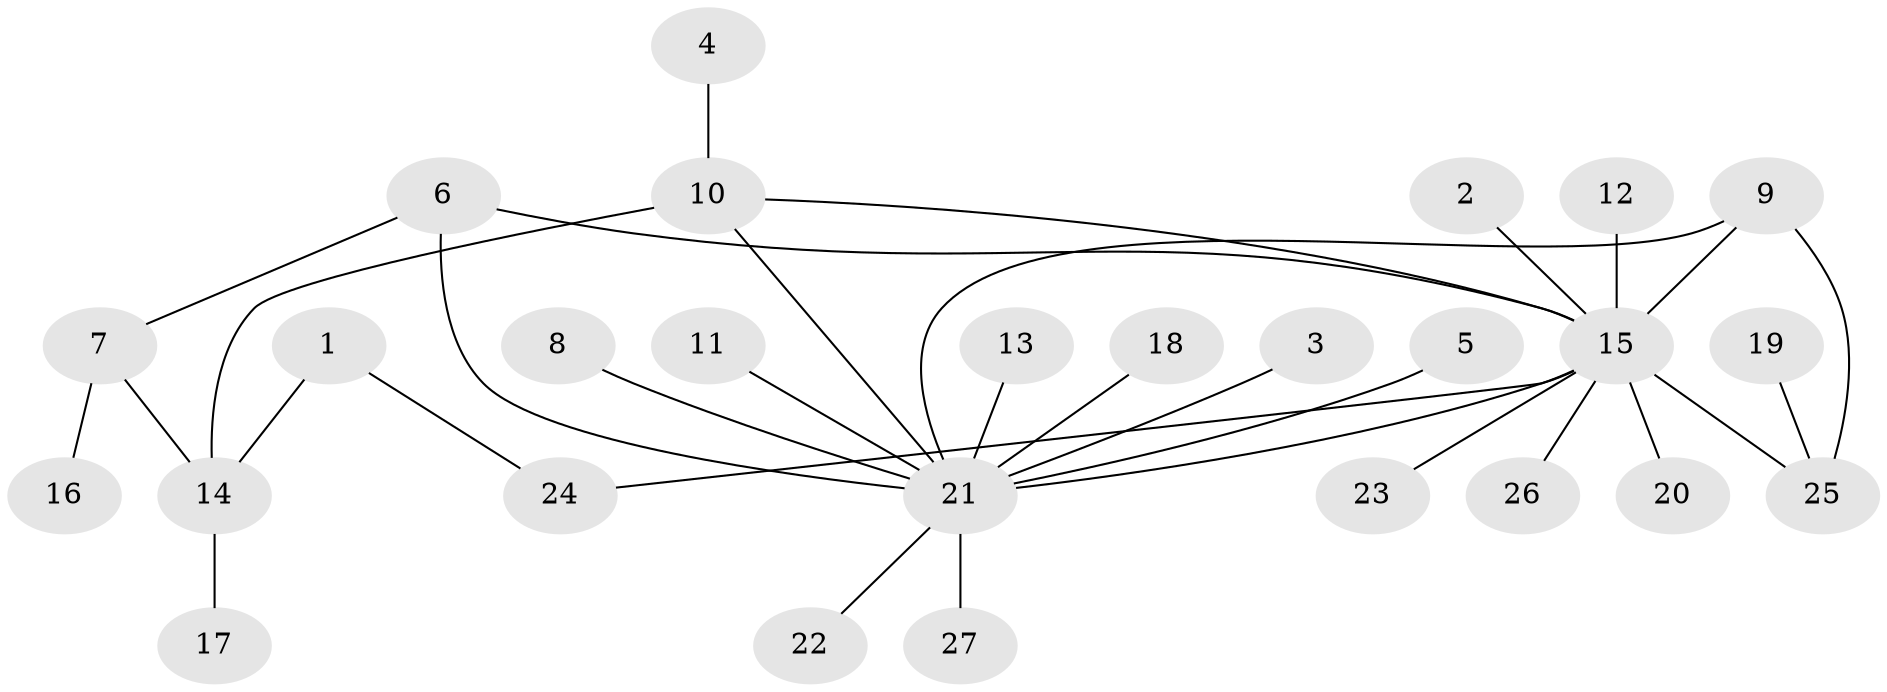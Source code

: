 // original degree distribution, {19: 0.018867924528301886, 13: 0.018867924528301886, 5: 0.018867924528301886, 4: 0.1320754716981132, 2: 0.18867924528301888, 7: 0.018867924528301886, 1: 0.5471698113207547, 3: 0.05660377358490566}
// Generated by graph-tools (version 1.1) at 2025/01/03/09/25 03:01:45]
// undirected, 27 vertices, 32 edges
graph export_dot {
graph [start="1"]
  node [color=gray90,style=filled];
  1;
  2;
  3;
  4;
  5;
  6;
  7;
  8;
  9;
  10;
  11;
  12;
  13;
  14;
  15;
  16;
  17;
  18;
  19;
  20;
  21;
  22;
  23;
  24;
  25;
  26;
  27;
  1 -- 14 [weight=1.0];
  1 -- 24 [weight=1.0];
  2 -- 15 [weight=1.0];
  3 -- 21 [weight=1.0];
  4 -- 10 [weight=1.0];
  5 -- 21 [weight=1.0];
  6 -- 7 [weight=1.0];
  6 -- 15 [weight=1.0];
  6 -- 21 [weight=1.0];
  7 -- 14 [weight=1.0];
  7 -- 16 [weight=1.0];
  8 -- 21 [weight=1.0];
  9 -- 15 [weight=1.0];
  9 -- 21 [weight=1.0];
  9 -- 25 [weight=1.0];
  10 -- 14 [weight=2.0];
  10 -- 15 [weight=1.0];
  10 -- 21 [weight=1.0];
  11 -- 21 [weight=1.0];
  12 -- 15 [weight=1.0];
  13 -- 21 [weight=1.0];
  14 -- 17 [weight=1.0];
  15 -- 20 [weight=1.0];
  15 -- 21 [weight=1.0];
  15 -- 23 [weight=1.0];
  15 -- 24 [weight=1.0];
  15 -- 25 [weight=1.0];
  15 -- 26 [weight=1.0];
  18 -- 21 [weight=1.0];
  19 -- 25 [weight=1.0];
  21 -- 22 [weight=1.0];
  21 -- 27 [weight=3.0];
}
